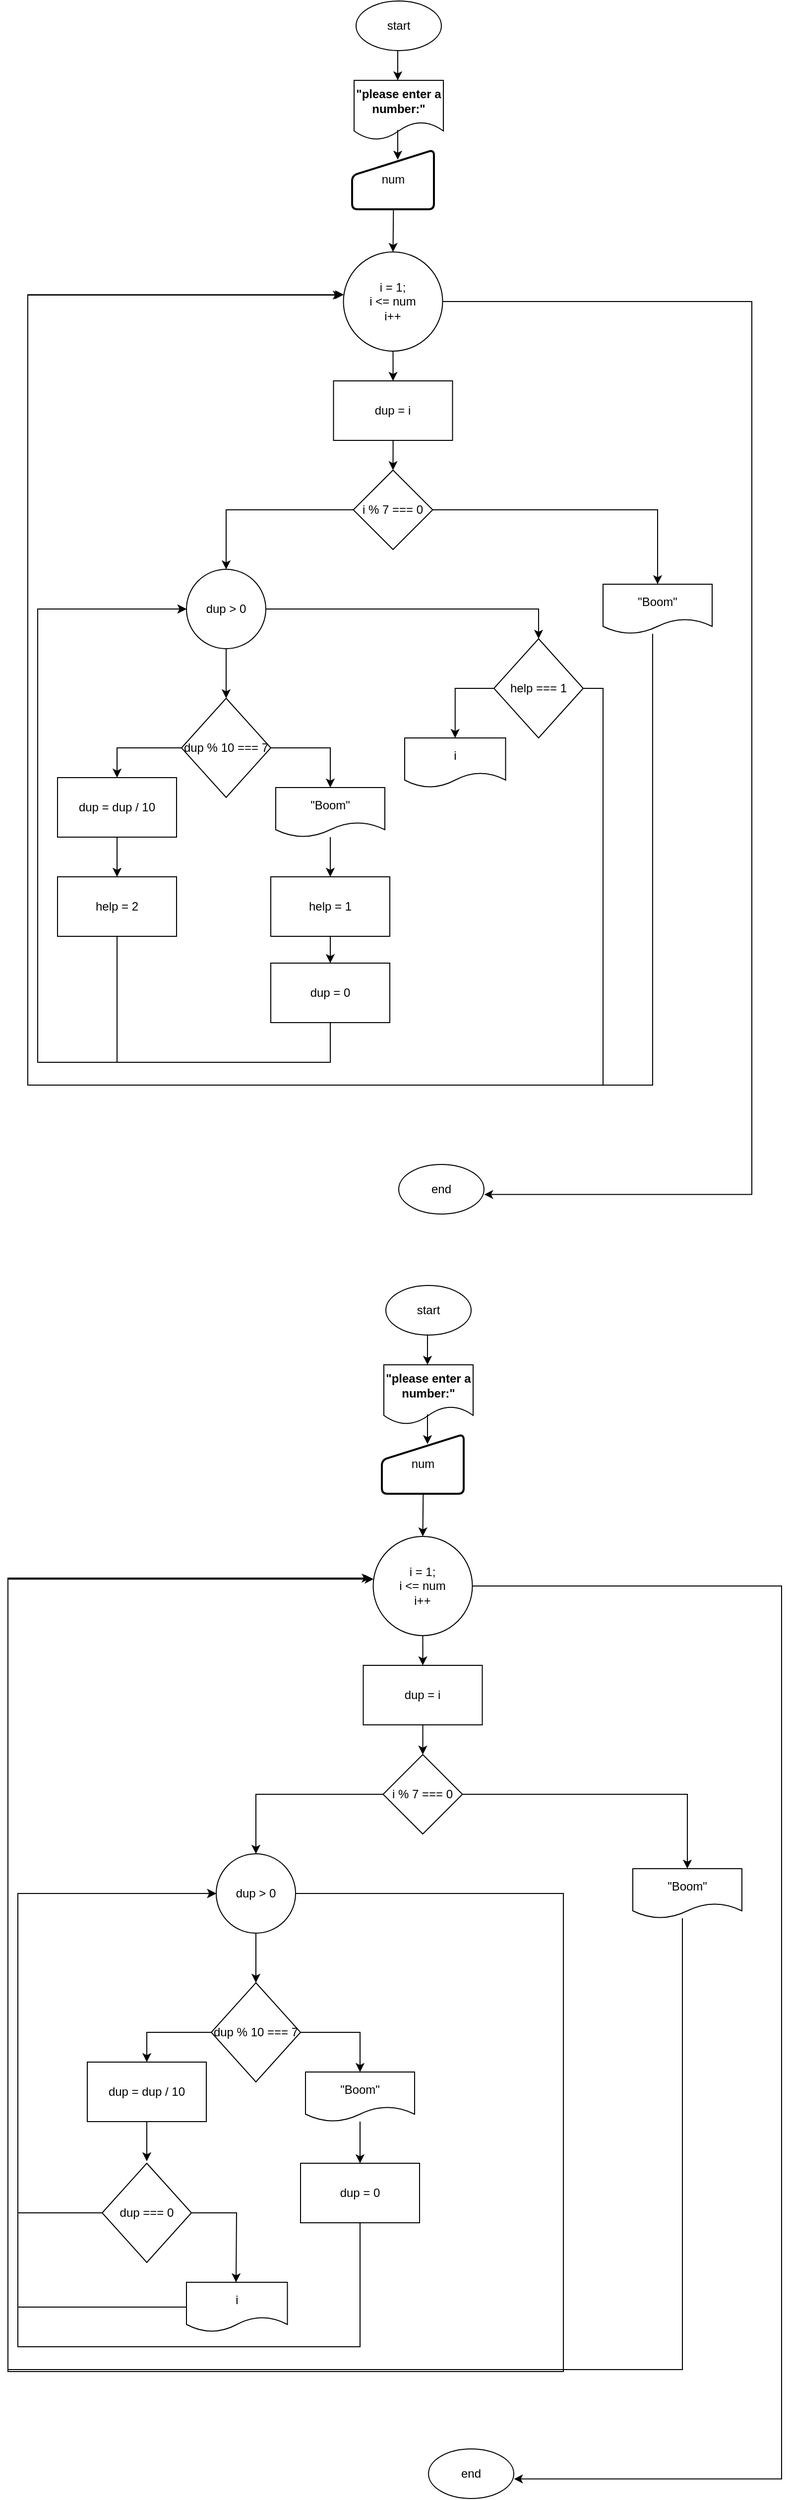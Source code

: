 <mxfile version="24.8.3">
  <diagram name="Page-1" id="MKWU-7uVFGgZ9CIJ0cix">
    <mxGraphModel dx="1790" dy="655" grid="1" gridSize="10" guides="1" tooltips="1" connect="1" arrows="1" fold="1" page="1" pageScale="1" pageWidth="827" pageHeight="1169" math="0" shadow="0">
      <root>
        <mxCell id="0" />
        <mxCell id="1" parent="0" />
        <mxCell id="ZjqDdG5RYQLZBD73El9B-1" value="start" style="ellipse;whiteSpace=wrap;html=1;" parent="1" vertex="1">
          <mxGeometry x="371" y="20" width="86" height="50" as="geometry" />
        </mxCell>
        <mxCell id="ZjqDdG5RYQLZBD73El9B-2" value="end" style="ellipse;whiteSpace=wrap;html=1;" parent="1" vertex="1">
          <mxGeometry x="414" y="1193" width="86" height="50" as="geometry" />
        </mxCell>
        <mxCell id="ZjqDdG5RYQLZBD73El9B-3" value="" style="endArrow=classic;html=1;rounded=0;" parent="1" edge="1">
          <mxGeometry width="50" height="50" relative="1" as="geometry">
            <mxPoint x="413" y="70" as="sourcePoint" />
            <mxPoint x="413" y="100" as="targetPoint" />
          </mxGeometry>
        </mxCell>
        <mxCell id="ZjqDdG5RYQLZBD73El9B-4" value="&lt;b&gt;&quot;please enter a number:&quot;&lt;/b&gt;" style="shape=document;whiteSpace=wrap;html=1;boundedLbl=1;" parent="1" vertex="1">
          <mxGeometry x="369" y="100" width="90" height="60" as="geometry" />
        </mxCell>
        <mxCell id="ZjqDdG5RYQLZBD73El9B-5" value="" style="endArrow=classic;html=1;rounded=0;" parent="1" edge="1">
          <mxGeometry width="50" height="50" relative="1" as="geometry">
            <mxPoint x="413" y="150" as="sourcePoint" />
            <mxPoint x="413" y="180" as="targetPoint" />
          </mxGeometry>
        </mxCell>
        <mxCell id="ZjqDdG5RYQLZBD73El9B-6" value="" style="endArrow=classic;html=1;rounded=0;exitX=0.463;exitY=0.848;exitDx=0;exitDy=0;exitPerimeter=0;entryX=0.5;entryY=0;entryDx=0;entryDy=0;" parent="1" edge="1" target="tH7y0Gw0cnMjXEwQEr8--1">
          <mxGeometry width="50" height="50" relative="1" as="geometry">
            <mxPoint x="408.67" y="229.36" as="sourcePoint" />
            <mxPoint x="409" y="280" as="targetPoint" />
          </mxGeometry>
        </mxCell>
        <mxCell id="ZjqDdG5RYQLZBD73El9B-7" value="num" style="html=1;strokeWidth=2;shape=manualInput;whiteSpace=wrap;rounded=1;size=26;arcSize=11;" parent="1" vertex="1">
          <mxGeometry x="367" y="170" width="82.5" height="60" as="geometry" />
        </mxCell>
        <mxCell id="tH7y0Gw0cnMjXEwQEr8--4" style="edgeStyle=orthogonalEdgeStyle;rounded=0;orthogonalLoop=1;jettySize=auto;html=1;entryX=0.5;entryY=0;entryDx=0;entryDy=0;" edge="1" parent="1" source="tH7y0Gw0cnMjXEwQEr8--1" target="tH7y0Gw0cnMjXEwQEr8--3">
          <mxGeometry relative="1" as="geometry" />
        </mxCell>
        <mxCell id="tH7y0Gw0cnMjXEwQEr8--1" value="i = 1;&lt;br&gt;i &amp;lt;= num&lt;br&gt;i++" style="ellipse;whiteSpace=wrap;html=1;aspect=fixed;" vertex="1" parent="1">
          <mxGeometry x="358.25" y="273" width="100" height="100" as="geometry" />
        </mxCell>
        <mxCell id="tH7y0Gw0cnMjXEwQEr8--6" style="edgeStyle=orthogonalEdgeStyle;rounded=0;orthogonalLoop=1;jettySize=auto;html=1;entryX=0.5;entryY=0;entryDx=0;entryDy=0;" edge="1" parent="1" source="tH7y0Gw0cnMjXEwQEr8--3" target="tH7y0Gw0cnMjXEwQEr8--5">
          <mxGeometry relative="1" as="geometry" />
        </mxCell>
        <mxCell id="tH7y0Gw0cnMjXEwQEr8--3" value="dup = i" style="rounded=0;whiteSpace=wrap;html=1;" vertex="1" parent="1">
          <mxGeometry x="348.25" y="403" width="120" height="60" as="geometry" />
        </mxCell>
        <mxCell id="tH7y0Gw0cnMjXEwQEr8--8" style="edgeStyle=orthogonalEdgeStyle;rounded=0;orthogonalLoop=1;jettySize=auto;html=1;entryX=0.5;entryY=0;entryDx=0;entryDy=0;" edge="1" parent="1" source="tH7y0Gw0cnMjXEwQEr8--5" target="tH7y0Gw0cnMjXEwQEr8--7">
          <mxGeometry relative="1" as="geometry" />
        </mxCell>
        <mxCell id="tH7y0Gw0cnMjXEwQEr8--13" style="edgeStyle=orthogonalEdgeStyle;rounded=0;orthogonalLoop=1;jettySize=auto;html=1;entryX=0.5;entryY=0;entryDx=0;entryDy=0;" edge="1" parent="1" source="tH7y0Gw0cnMjXEwQEr8--5" target="tH7y0Gw0cnMjXEwQEr8--10">
          <mxGeometry relative="1" as="geometry" />
        </mxCell>
        <mxCell id="tH7y0Gw0cnMjXEwQEr8--5" value="i % 7 === 0" style="rhombus;whiteSpace=wrap;html=1;" vertex="1" parent="1">
          <mxGeometry x="368.25" y="493" width="80" height="80" as="geometry" />
        </mxCell>
        <mxCell id="tH7y0Gw0cnMjXEwQEr8--7" value="&quot;Boom&quot;" style="shape=document;whiteSpace=wrap;html=1;boundedLbl=1;" vertex="1" parent="1">
          <mxGeometry x="620" y="608" width="110" height="50" as="geometry" />
        </mxCell>
        <mxCell id="tH7y0Gw0cnMjXEwQEr8--9" style="edgeStyle=orthogonalEdgeStyle;rounded=0;orthogonalLoop=1;jettySize=auto;html=1;entryX=0.005;entryY=0.431;entryDx=0;entryDy=0;entryPerimeter=0;" edge="1" parent="1" source="tH7y0Gw0cnMjXEwQEr8--7" target="tH7y0Gw0cnMjXEwQEr8--1">
          <mxGeometry relative="1" as="geometry">
            <Array as="points">
              <mxPoint x="670" y="1113" />
              <mxPoint x="40" y="1113" />
              <mxPoint x="40" y="316" />
            </Array>
          </mxGeometry>
        </mxCell>
        <mxCell id="tH7y0Gw0cnMjXEwQEr8--15" style="edgeStyle=orthogonalEdgeStyle;rounded=0;orthogonalLoop=1;jettySize=auto;html=1;" edge="1" parent="1" source="tH7y0Gw0cnMjXEwQEr8--10" target="tH7y0Gw0cnMjXEwQEr8--18">
          <mxGeometry relative="1" as="geometry">
            <mxPoint x="240" y="693" as="targetPoint" />
          </mxGeometry>
        </mxCell>
        <mxCell id="tH7y0Gw0cnMjXEwQEr8--31" style="edgeStyle=orthogonalEdgeStyle;rounded=0;orthogonalLoop=1;jettySize=auto;html=1;" edge="1" parent="1" source="tH7y0Gw0cnMjXEwQEr8--10" target="tH7y0Gw0cnMjXEwQEr8--32">
          <mxGeometry relative="1" as="geometry">
            <mxPoint x="410" y="633" as="targetPoint" />
            <Array as="points">
              <mxPoint x="555" y="633" />
            </Array>
          </mxGeometry>
        </mxCell>
        <mxCell id="tH7y0Gw0cnMjXEwQEr8--10" value="dup &amp;gt; 0" style="ellipse;whiteSpace=wrap;html=1;aspect=fixed;" vertex="1" parent="1">
          <mxGeometry x="200" y="593" width="80" height="80" as="geometry" />
        </mxCell>
        <mxCell id="tH7y0Gw0cnMjXEwQEr8--11" value="i" style="shape=document;whiteSpace=wrap;html=1;boundedLbl=1;" vertex="1" parent="1">
          <mxGeometry x="420" y="763" width="101.75" height="50" as="geometry" />
        </mxCell>
        <mxCell id="tH7y0Gw0cnMjXEwQEr8--39" style="edgeStyle=orthogonalEdgeStyle;rounded=0;orthogonalLoop=1;jettySize=auto;html=1;entryX=0.5;entryY=0;entryDx=0;entryDy=0;" edge="1" parent="1" source="tH7y0Gw0cnMjXEwQEr8--16" target="tH7y0Gw0cnMjXEwQEr8--38">
          <mxGeometry relative="1" as="geometry" />
        </mxCell>
        <mxCell id="tH7y0Gw0cnMjXEwQEr8--16" value="dup = dup / 10" style="rounded=0;whiteSpace=wrap;html=1;" vertex="1" parent="1">
          <mxGeometry x="70" y="803" width="120" height="60" as="geometry" />
        </mxCell>
        <mxCell id="tH7y0Gw0cnMjXEwQEr8--23" style="edgeStyle=orthogonalEdgeStyle;rounded=0;orthogonalLoop=1;jettySize=auto;html=1;entryX=0.5;entryY=0;entryDx=0;entryDy=0;" edge="1" parent="1" source="tH7y0Gw0cnMjXEwQEr8--18" target="tH7y0Gw0cnMjXEwQEr8--22">
          <mxGeometry relative="1" as="geometry" />
        </mxCell>
        <mxCell id="tH7y0Gw0cnMjXEwQEr8--29" style="edgeStyle=orthogonalEdgeStyle;rounded=0;orthogonalLoop=1;jettySize=auto;html=1;entryX=0.5;entryY=0;entryDx=0;entryDy=0;" edge="1" parent="1" source="tH7y0Gw0cnMjXEwQEr8--18" target="tH7y0Gw0cnMjXEwQEr8--16">
          <mxGeometry relative="1" as="geometry" />
        </mxCell>
        <mxCell id="tH7y0Gw0cnMjXEwQEr8--18" value="dup % 10 === 7" style="rhombus;whiteSpace=wrap;html=1;" vertex="1" parent="1">
          <mxGeometry x="195" y="723" width="90" height="100" as="geometry" />
        </mxCell>
        <mxCell id="tH7y0Gw0cnMjXEwQEr8--34" style="edgeStyle=orthogonalEdgeStyle;rounded=0;orthogonalLoop=1;jettySize=auto;html=1;entryX=0.5;entryY=0;entryDx=0;entryDy=0;" edge="1" parent="1" source="tH7y0Gw0cnMjXEwQEr8--22" target="tH7y0Gw0cnMjXEwQEr8--33">
          <mxGeometry relative="1" as="geometry" />
        </mxCell>
        <mxCell id="tH7y0Gw0cnMjXEwQEr8--22" value="&quot;Boom&quot;" style="shape=document;whiteSpace=wrap;html=1;boundedLbl=1;" vertex="1" parent="1">
          <mxGeometry x="290" y="813" width="110" height="50" as="geometry" />
        </mxCell>
        <mxCell id="tH7y0Gw0cnMjXEwQEr8--26" style="edgeStyle=orthogonalEdgeStyle;rounded=0;orthogonalLoop=1;jettySize=auto;html=1;entryX=1.002;entryY=0.606;entryDx=0;entryDy=0;entryPerimeter=0;" edge="1" parent="1" source="tH7y0Gw0cnMjXEwQEr8--1" target="ZjqDdG5RYQLZBD73El9B-2">
          <mxGeometry relative="1" as="geometry">
            <Array as="points">
              <mxPoint x="770" y="323" />
              <mxPoint x="770" y="1223" />
            </Array>
          </mxGeometry>
        </mxCell>
        <mxCell id="tH7y0Gw0cnMjXEwQEr8--37" style="edgeStyle=orthogonalEdgeStyle;rounded=0;orthogonalLoop=1;jettySize=auto;html=1;entryX=0.5;entryY=0;entryDx=0;entryDy=0;" edge="1" parent="1" source="tH7y0Gw0cnMjXEwQEr8--32" target="tH7y0Gw0cnMjXEwQEr8--11">
          <mxGeometry relative="1" as="geometry">
            <Array as="points">
              <mxPoint x="471" y="713" />
            </Array>
          </mxGeometry>
        </mxCell>
        <mxCell id="tH7y0Gw0cnMjXEwQEr8--32" value="help === 1" style="rhombus;whiteSpace=wrap;html=1;" vertex="1" parent="1">
          <mxGeometry x="510" y="663" width="90" height="100" as="geometry" />
        </mxCell>
        <mxCell id="tH7y0Gw0cnMjXEwQEr8--45" style="edgeStyle=orthogonalEdgeStyle;rounded=0;orthogonalLoop=1;jettySize=auto;html=1;entryX=0.5;entryY=0;entryDx=0;entryDy=0;" edge="1" parent="1" source="tH7y0Gw0cnMjXEwQEr8--33" target="tH7y0Gw0cnMjXEwQEr8--42">
          <mxGeometry relative="1" as="geometry" />
        </mxCell>
        <mxCell id="tH7y0Gw0cnMjXEwQEr8--33" value="help = 1" style="rounded=0;whiteSpace=wrap;html=1;" vertex="1" parent="1">
          <mxGeometry x="285" y="903" width="120" height="60" as="geometry" />
        </mxCell>
        <mxCell id="tH7y0Gw0cnMjXEwQEr8--35" style="edgeStyle=orthogonalEdgeStyle;rounded=0;orthogonalLoop=1;jettySize=auto;html=1;entryX=-0.016;entryY=0.435;entryDx=0;entryDy=0;entryPerimeter=0;" edge="1" parent="1" source="tH7y0Gw0cnMjXEwQEr8--32" target="tH7y0Gw0cnMjXEwQEr8--1">
          <mxGeometry relative="1" as="geometry">
            <Array as="points">
              <mxPoint x="620" y="713" />
              <mxPoint x="620" y="1113" />
              <mxPoint x="40" y="1113" />
              <mxPoint x="40" y="316" />
            </Array>
          </mxGeometry>
        </mxCell>
        <mxCell id="tH7y0Gw0cnMjXEwQEr8--41" style="edgeStyle=orthogonalEdgeStyle;rounded=0;orthogonalLoop=1;jettySize=auto;html=1;" edge="1" parent="1" source="tH7y0Gw0cnMjXEwQEr8--38">
          <mxGeometry relative="1" as="geometry">
            <mxPoint x="200" y="633" as="targetPoint" />
            <Array as="points">
              <mxPoint x="130" y="1090" />
              <mxPoint x="50" y="1090" />
              <mxPoint x="50" y="633" />
            </Array>
          </mxGeometry>
        </mxCell>
        <mxCell id="tH7y0Gw0cnMjXEwQEr8--38" value="help = 2" style="rounded=0;whiteSpace=wrap;html=1;" vertex="1" parent="1">
          <mxGeometry x="70" y="903" width="120" height="60" as="geometry" />
        </mxCell>
        <mxCell id="tH7y0Gw0cnMjXEwQEr8--44" style="edgeStyle=orthogonalEdgeStyle;rounded=0;orthogonalLoop=1;jettySize=auto;html=1;entryX=0;entryY=0.5;entryDx=0;entryDy=0;" edge="1" parent="1" source="tH7y0Gw0cnMjXEwQEr8--42" target="tH7y0Gw0cnMjXEwQEr8--10">
          <mxGeometry relative="1" as="geometry">
            <Array as="points">
              <mxPoint x="345" y="1090" />
              <mxPoint x="50" y="1090" />
              <mxPoint x="50" y="633" />
            </Array>
          </mxGeometry>
        </mxCell>
        <mxCell id="tH7y0Gw0cnMjXEwQEr8--42" value="dup = 0" style="rounded=0;whiteSpace=wrap;html=1;" vertex="1" parent="1">
          <mxGeometry x="285" y="990" width="120" height="60" as="geometry" />
        </mxCell>
        <mxCell id="tH7y0Gw0cnMjXEwQEr8--46" value="start" style="ellipse;whiteSpace=wrap;html=1;" vertex="1" parent="1">
          <mxGeometry x="401" y="1315" width="86" height="50" as="geometry" />
        </mxCell>
        <mxCell id="tH7y0Gw0cnMjXEwQEr8--47" value="end" style="ellipse;whiteSpace=wrap;html=1;" vertex="1" parent="1">
          <mxGeometry x="444" y="2488" width="86" height="50" as="geometry" />
        </mxCell>
        <mxCell id="tH7y0Gw0cnMjXEwQEr8--48" value="" style="endArrow=classic;html=1;rounded=0;" edge="1" parent="1">
          <mxGeometry width="50" height="50" relative="1" as="geometry">
            <mxPoint x="443" y="1365" as="sourcePoint" />
            <mxPoint x="443" y="1395" as="targetPoint" />
          </mxGeometry>
        </mxCell>
        <mxCell id="tH7y0Gw0cnMjXEwQEr8--49" value="&lt;b&gt;&quot;please enter a number:&quot;&lt;/b&gt;" style="shape=document;whiteSpace=wrap;html=1;boundedLbl=1;" vertex="1" parent="1">
          <mxGeometry x="399" y="1395" width="90" height="60" as="geometry" />
        </mxCell>
        <mxCell id="tH7y0Gw0cnMjXEwQEr8--50" value="" style="endArrow=classic;html=1;rounded=0;" edge="1" parent="1">
          <mxGeometry width="50" height="50" relative="1" as="geometry">
            <mxPoint x="443" y="1445" as="sourcePoint" />
            <mxPoint x="443" y="1475" as="targetPoint" />
          </mxGeometry>
        </mxCell>
        <mxCell id="tH7y0Gw0cnMjXEwQEr8--51" value="" style="endArrow=classic;html=1;rounded=0;exitX=0.463;exitY=0.848;exitDx=0;exitDy=0;exitPerimeter=0;entryX=0.5;entryY=0;entryDx=0;entryDy=0;" edge="1" parent="1" target="tH7y0Gw0cnMjXEwQEr8--54">
          <mxGeometry width="50" height="50" relative="1" as="geometry">
            <mxPoint x="438.67" y="1524.36" as="sourcePoint" />
            <mxPoint x="439" y="1575" as="targetPoint" />
          </mxGeometry>
        </mxCell>
        <mxCell id="tH7y0Gw0cnMjXEwQEr8--52" value="num" style="html=1;strokeWidth=2;shape=manualInput;whiteSpace=wrap;rounded=1;size=26;arcSize=11;" vertex="1" parent="1">
          <mxGeometry x="397" y="1465" width="82.5" height="60" as="geometry" />
        </mxCell>
        <mxCell id="tH7y0Gw0cnMjXEwQEr8--53" style="edgeStyle=orthogonalEdgeStyle;rounded=0;orthogonalLoop=1;jettySize=auto;html=1;entryX=0.5;entryY=0;entryDx=0;entryDy=0;" edge="1" parent="1" source="tH7y0Gw0cnMjXEwQEr8--54" target="tH7y0Gw0cnMjXEwQEr8--56">
          <mxGeometry relative="1" as="geometry" />
        </mxCell>
        <mxCell id="tH7y0Gw0cnMjXEwQEr8--54" value="i = 1;&lt;br&gt;i &amp;lt;= num&lt;br&gt;i++" style="ellipse;whiteSpace=wrap;html=1;aspect=fixed;" vertex="1" parent="1">
          <mxGeometry x="388.25" y="1568" width="100" height="100" as="geometry" />
        </mxCell>
        <mxCell id="tH7y0Gw0cnMjXEwQEr8--55" style="edgeStyle=orthogonalEdgeStyle;rounded=0;orthogonalLoop=1;jettySize=auto;html=1;entryX=0.5;entryY=0;entryDx=0;entryDy=0;" edge="1" parent="1" source="tH7y0Gw0cnMjXEwQEr8--56" target="tH7y0Gw0cnMjXEwQEr8--59">
          <mxGeometry relative="1" as="geometry" />
        </mxCell>
        <mxCell id="tH7y0Gw0cnMjXEwQEr8--56" value="dup = i" style="rounded=0;whiteSpace=wrap;html=1;" vertex="1" parent="1">
          <mxGeometry x="378.25" y="1698" width="120" height="60" as="geometry" />
        </mxCell>
        <mxCell id="tH7y0Gw0cnMjXEwQEr8--57" style="edgeStyle=orthogonalEdgeStyle;rounded=0;orthogonalLoop=1;jettySize=auto;html=1;entryX=0.5;entryY=0;entryDx=0;entryDy=0;" edge="1" parent="1" source="tH7y0Gw0cnMjXEwQEr8--59" target="tH7y0Gw0cnMjXEwQEr8--60">
          <mxGeometry relative="1" as="geometry" />
        </mxCell>
        <mxCell id="tH7y0Gw0cnMjXEwQEr8--58" style="edgeStyle=orthogonalEdgeStyle;rounded=0;orthogonalLoop=1;jettySize=auto;html=1;entryX=0.5;entryY=0;entryDx=0;entryDy=0;" edge="1" parent="1" source="tH7y0Gw0cnMjXEwQEr8--59" target="tH7y0Gw0cnMjXEwQEr8--64">
          <mxGeometry relative="1" as="geometry" />
        </mxCell>
        <mxCell id="tH7y0Gw0cnMjXEwQEr8--59" value="i % 7 === 0" style="rhombus;whiteSpace=wrap;html=1;" vertex="1" parent="1">
          <mxGeometry x="398.25" y="1788" width="80" height="80" as="geometry" />
        </mxCell>
        <mxCell id="tH7y0Gw0cnMjXEwQEr8--60" value="&quot;Boom&quot;" style="shape=document;whiteSpace=wrap;html=1;boundedLbl=1;" vertex="1" parent="1">
          <mxGeometry x="650" y="1903" width="110" height="50" as="geometry" />
        </mxCell>
        <mxCell id="tH7y0Gw0cnMjXEwQEr8--61" style="edgeStyle=orthogonalEdgeStyle;rounded=0;orthogonalLoop=1;jettySize=auto;html=1;entryX=0.005;entryY=0.431;entryDx=0;entryDy=0;entryPerimeter=0;" edge="1" parent="1" source="tH7y0Gw0cnMjXEwQEr8--60" target="tH7y0Gw0cnMjXEwQEr8--54">
          <mxGeometry relative="1" as="geometry">
            <Array as="points">
              <mxPoint x="700" y="2408" />
              <mxPoint x="20" y="2408" />
              <mxPoint x="20" y="1611" />
            </Array>
          </mxGeometry>
        </mxCell>
        <mxCell id="tH7y0Gw0cnMjXEwQEr8--62" style="edgeStyle=orthogonalEdgeStyle;rounded=0;orthogonalLoop=1;jettySize=auto;html=1;" edge="1" parent="1" source="tH7y0Gw0cnMjXEwQEr8--64" target="tH7y0Gw0cnMjXEwQEr8--70">
          <mxGeometry relative="1" as="geometry">
            <mxPoint x="270" y="1988" as="targetPoint" />
          </mxGeometry>
        </mxCell>
        <mxCell id="tH7y0Gw0cnMjXEwQEr8--64" value="dup &amp;gt; 0" style="ellipse;whiteSpace=wrap;html=1;aspect=fixed;" vertex="1" parent="1">
          <mxGeometry x="230" y="1888" width="80" height="80" as="geometry" />
        </mxCell>
        <mxCell id="tH7y0Gw0cnMjXEwQEr8--87" style="edgeStyle=orthogonalEdgeStyle;rounded=0;orthogonalLoop=1;jettySize=auto;html=1;entryX=0;entryY=0.5;entryDx=0;entryDy=0;" edge="1" parent="1" source="tH7y0Gw0cnMjXEwQEr8--65" target="tH7y0Gw0cnMjXEwQEr8--64">
          <mxGeometry relative="1" as="geometry">
            <Array as="points">
              <mxPoint x="30" y="2345" />
              <mxPoint x="30" y="1928" />
            </Array>
          </mxGeometry>
        </mxCell>
        <mxCell id="tH7y0Gw0cnMjXEwQEr8--65" value="i" style="shape=document;whiteSpace=wrap;html=1;boundedLbl=1;" vertex="1" parent="1">
          <mxGeometry x="200" y="2320" width="101.75" height="50" as="geometry" />
        </mxCell>
        <mxCell id="tH7y0Gw0cnMjXEwQEr8--66" style="edgeStyle=orthogonalEdgeStyle;rounded=0;orthogonalLoop=1;jettySize=auto;html=1;entryX=0.5;entryY=0;entryDx=0;entryDy=0;" edge="1" parent="1" source="tH7y0Gw0cnMjXEwQEr8--67">
          <mxGeometry relative="1" as="geometry">
            <mxPoint x="160" y="2198" as="targetPoint" />
          </mxGeometry>
        </mxCell>
        <mxCell id="tH7y0Gw0cnMjXEwQEr8--67" value="dup = dup / 10" style="rounded=0;whiteSpace=wrap;html=1;" vertex="1" parent="1">
          <mxGeometry x="100" y="2098" width="120" height="60" as="geometry" />
        </mxCell>
        <mxCell id="tH7y0Gw0cnMjXEwQEr8--68" style="edgeStyle=orthogonalEdgeStyle;rounded=0;orthogonalLoop=1;jettySize=auto;html=1;entryX=0.5;entryY=0;entryDx=0;entryDy=0;" edge="1" parent="1" source="tH7y0Gw0cnMjXEwQEr8--70" target="tH7y0Gw0cnMjXEwQEr8--72">
          <mxGeometry relative="1" as="geometry" />
        </mxCell>
        <mxCell id="tH7y0Gw0cnMjXEwQEr8--69" style="edgeStyle=orthogonalEdgeStyle;rounded=0;orthogonalLoop=1;jettySize=auto;html=1;entryX=0.5;entryY=0;entryDx=0;entryDy=0;" edge="1" parent="1" source="tH7y0Gw0cnMjXEwQEr8--70" target="tH7y0Gw0cnMjXEwQEr8--67">
          <mxGeometry relative="1" as="geometry" />
        </mxCell>
        <mxCell id="tH7y0Gw0cnMjXEwQEr8--70" value="dup % 10 === 7" style="rhombus;whiteSpace=wrap;html=1;" vertex="1" parent="1">
          <mxGeometry x="225" y="2018" width="90" height="100" as="geometry" />
        </mxCell>
        <mxCell id="tH7y0Gw0cnMjXEwQEr8--88" style="edgeStyle=orthogonalEdgeStyle;rounded=0;orthogonalLoop=1;jettySize=auto;html=1;" edge="1" parent="1" source="tH7y0Gw0cnMjXEwQEr8--72" target="tH7y0Gw0cnMjXEwQEr8--82">
          <mxGeometry relative="1" as="geometry" />
        </mxCell>
        <mxCell id="tH7y0Gw0cnMjXEwQEr8--72" value="&quot;Boom&quot;" style="shape=document;whiteSpace=wrap;html=1;boundedLbl=1;" vertex="1" parent="1">
          <mxGeometry x="320" y="2108" width="110" height="50" as="geometry" />
        </mxCell>
        <mxCell id="tH7y0Gw0cnMjXEwQEr8--73" style="edgeStyle=orthogonalEdgeStyle;rounded=0;orthogonalLoop=1;jettySize=auto;html=1;entryX=1.002;entryY=0.606;entryDx=0;entryDy=0;entryPerimeter=0;" edge="1" parent="1" source="tH7y0Gw0cnMjXEwQEr8--54" target="tH7y0Gw0cnMjXEwQEr8--47">
          <mxGeometry relative="1" as="geometry">
            <Array as="points">
              <mxPoint x="800" y="1618" />
              <mxPoint x="800" y="2518" />
            </Array>
          </mxGeometry>
        </mxCell>
        <mxCell id="tH7y0Gw0cnMjXEwQEr8--81" style="edgeStyle=orthogonalEdgeStyle;rounded=0;orthogonalLoop=1;jettySize=auto;html=1;entryX=0;entryY=0.5;entryDx=0;entryDy=0;" edge="1" parent="1" source="tH7y0Gw0cnMjXEwQEr8--82" target="tH7y0Gw0cnMjXEwQEr8--64">
          <mxGeometry relative="1" as="geometry">
            <Array as="points">
              <mxPoint x="375" y="2385" />
              <mxPoint x="30" y="2385" />
              <mxPoint x="30" y="1928" />
            </Array>
          </mxGeometry>
        </mxCell>
        <mxCell id="tH7y0Gw0cnMjXEwQEr8--82" value="dup = 0" style="rounded=0;whiteSpace=wrap;html=1;" vertex="1" parent="1">
          <mxGeometry x="315" y="2200" width="120" height="60" as="geometry" />
        </mxCell>
        <mxCell id="tH7y0Gw0cnMjXEwQEr8--85" style="edgeStyle=orthogonalEdgeStyle;rounded=0;orthogonalLoop=1;jettySize=auto;html=1;" edge="1" parent="1" source="tH7y0Gw0cnMjXEwQEr8--83">
          <mxGeometry relative="1" as="geometry">
            <mxPoint x="250" y="2320" as="targetPoint" />
          </mxGeometry>
        </mxCell>
        <mxCell id="tH7y0Gw0cnMjXEwQEr8--86" style="edgeStyle=orthogonalEdgeStyle;rounded=0;orthogonalLoop=1;jettySize=auto;html=1;entryX=0;entryY=0.5;entryDx=0;entryDy=0;" edge="1" parent="1" source="tH7y0Gw0cnMjXEwQEr8--83" target="tH7y0Gw0cnMjXEwQEr8--64">
          <mxGeometry relative="1" as="geometry">
            <Array as="points">
              <mxPoint x="30" y="2250" />
              <mxPoint x="30" y="1928" />
            </Array>
          </mxGeometry>
        </mxCell>
        <mxCell id="tH7y0Gw0cnMjXEwQEr8--83" value="dup === 0" style="rhombus;whiteSpace=wrap;html=1;" vertex="1" parent="1">
          <mxGeometry x="115" y="2200" width="90" height="100" as="geometry" />
        </mxCell>
        <mxCell id="tH7y0Gw0cnMjXEwQEr8--90" style="edgeStyle=orthogonalEdgeStyle;rounded=0;orthogonalLoop=1;jettySize=auto;html=1;entryX=-0.025;entryY=0.42;entryDx=0;entryDy=0;entryPerimeter=0;" edge="1" parent="1" source="tH7y0Gw0cnMjXEwQEr8--64" target="tH7y0Gw0cnMjXEwQEr8--54">
          <mxGeometry relative="1" as="geometry">
            <Array as="points">
              <mxPoint x="580" y="1928" />
              <mxPoint x="580" y="2410" />
              <mxPoint x="20" y="2410" />
              <mxPoint x="20" y="1610" />
            </Array>
          </mxGeometry>
        </mxCell>
      </root>
    </mxGraphModel>
  </diagram>
</mxfile>
